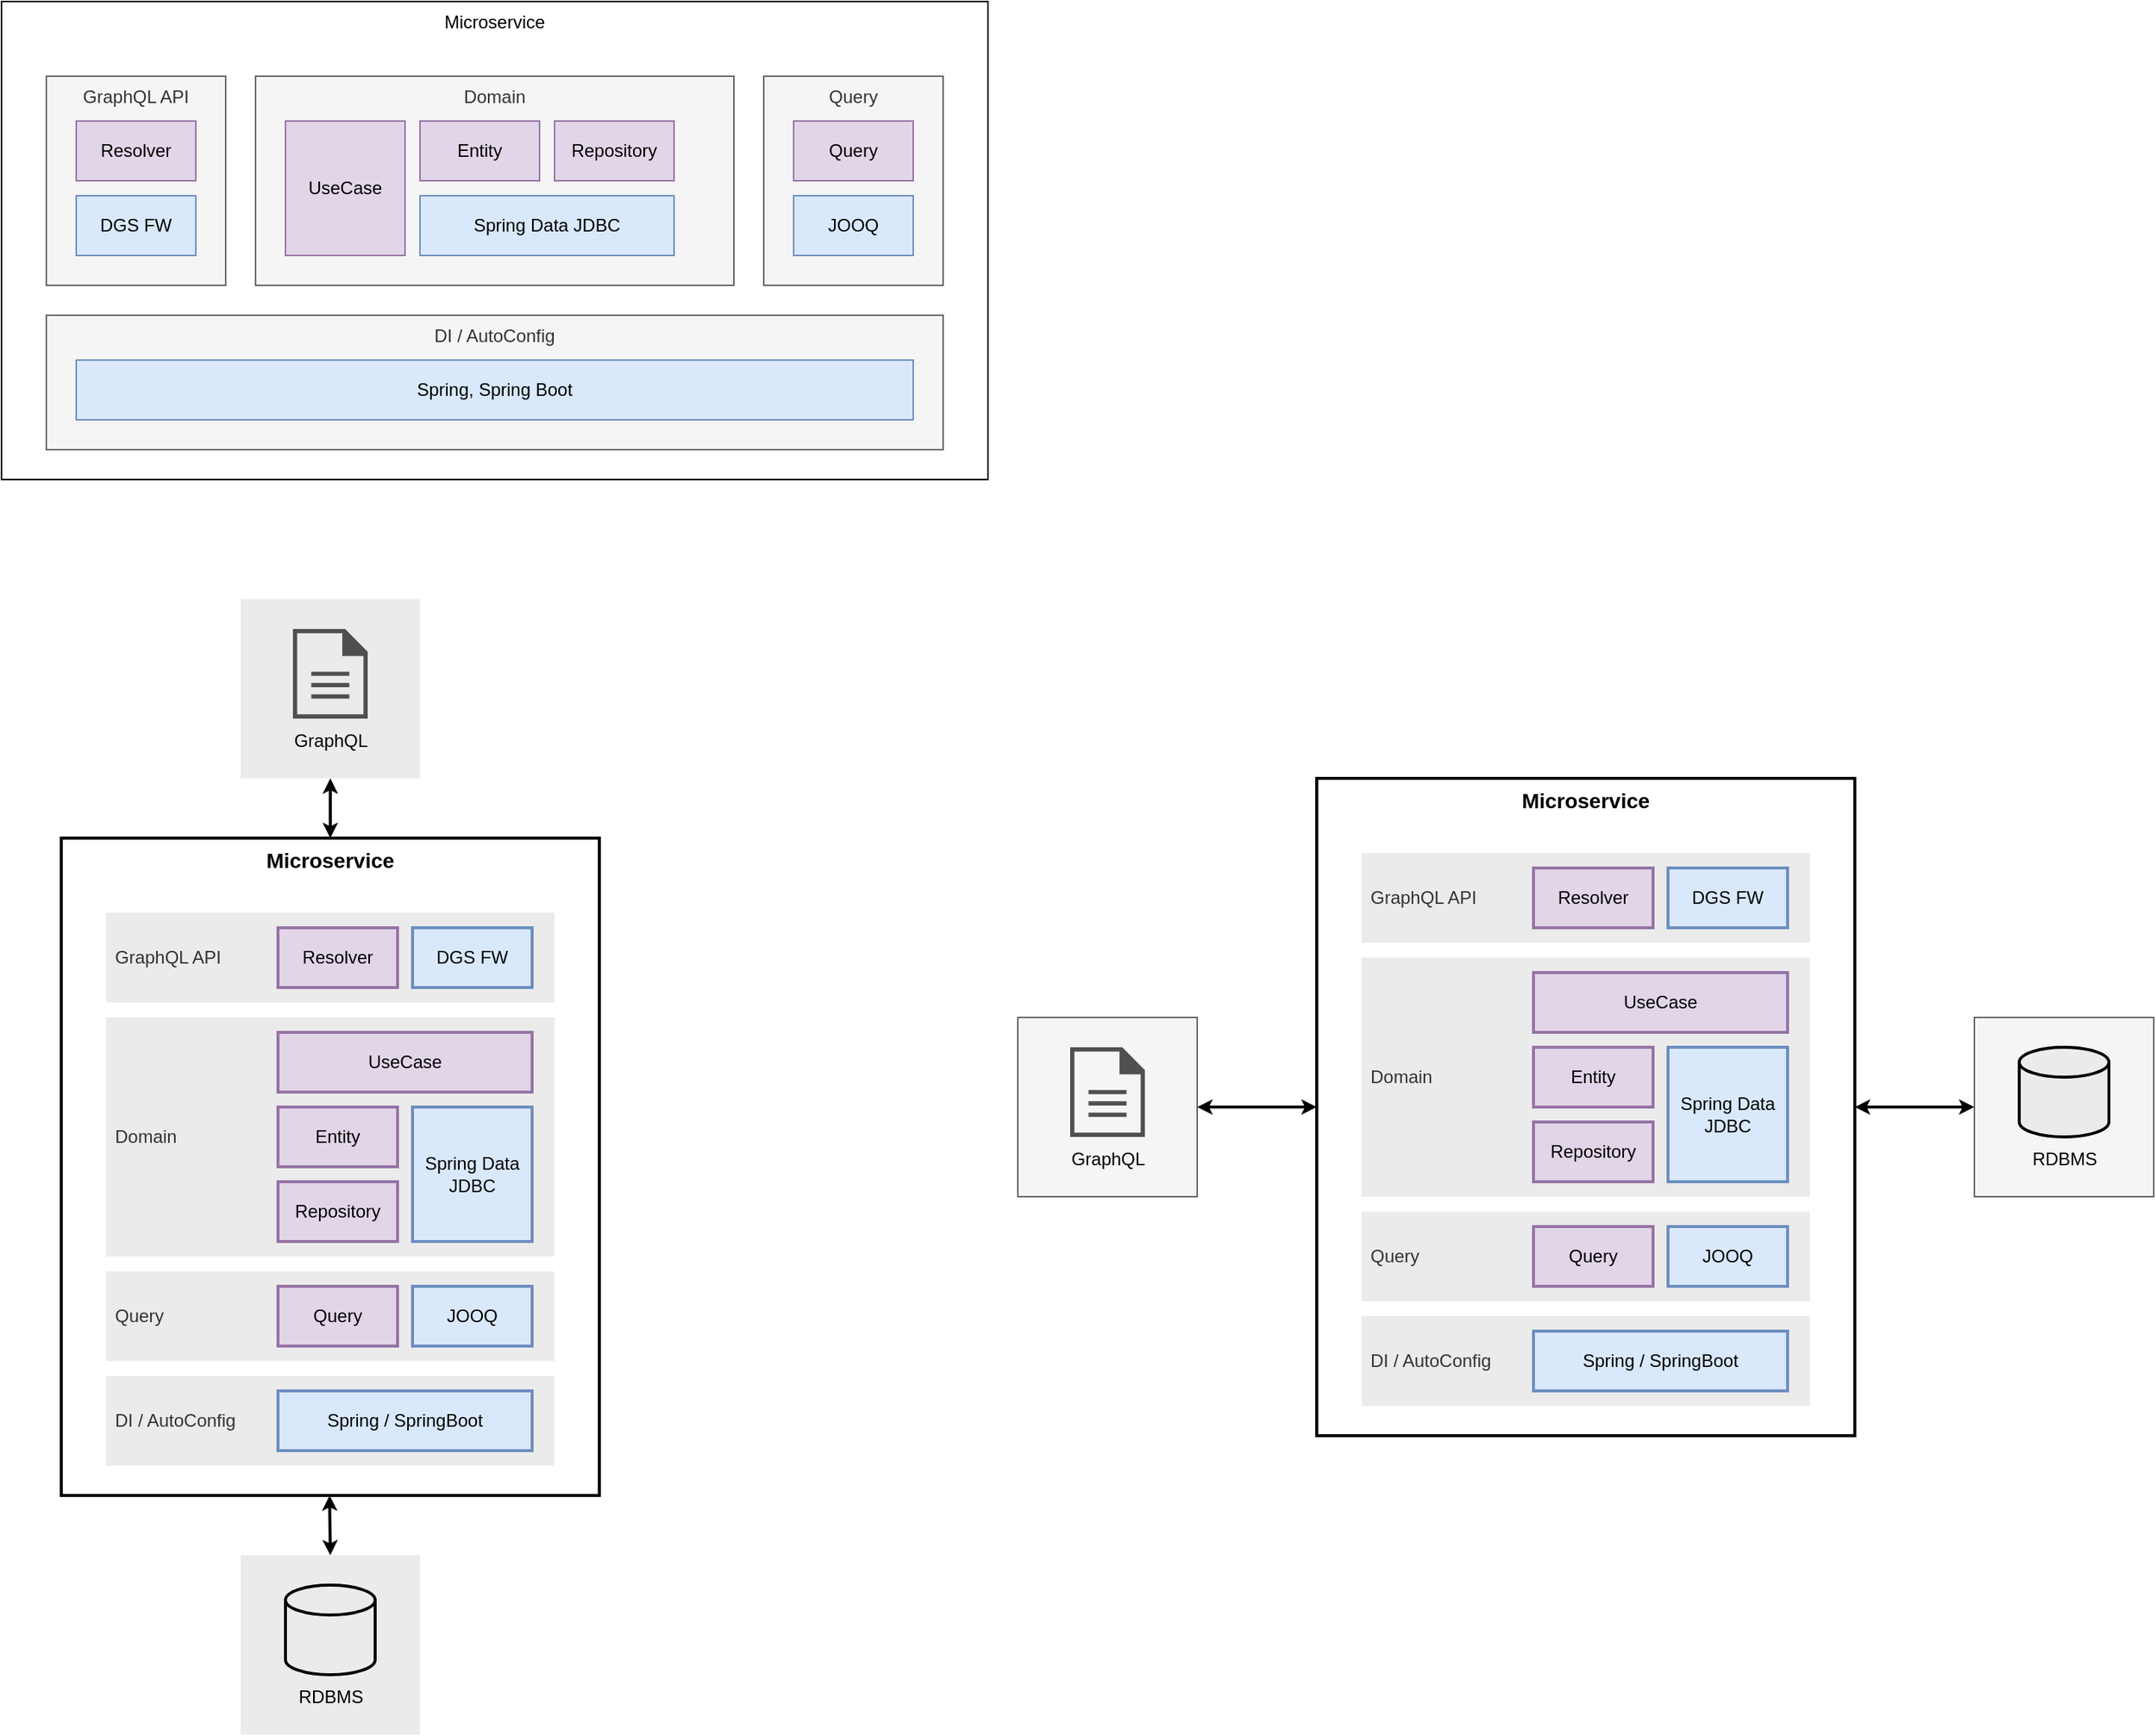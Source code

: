 <mxfile version="20.3.0" type="device"><diagram id="N22It2Evk9SwU8rXE5-1" name="ページ1"><mxGraphModel dx="2574" dy="1523" grid="1" gridSize="10" guides="1" tooltips="1" connect="1" arrows="1" fold="1" page="1" pageScale="1" pageWidth="827" pageHeight="1169" math="0" shadow="0"><root><mxCell id="0"/><mxCell id="1" parent="0"/><mxCell id="_B6j9yBBclW9e-eRk0EK-63" value="" style="rounded=0;whiteSpace=wrap;html=1;horizontal=1;verticalAlign=middle;arcSize=4;fillColor=#EBEBEB;fontColor=#333333;strokeColor=none;align=left;spacingLeft=4;" vertex="1" parent="1"><mxGeometry x="280" y="440" width="120" height="120" as="geometry"/></mxCell><mxCell id="_B6j9yBBclW9e-eRk0EK-25" value="Microservice" style="rounded=0;whiteSpace=wrap;html=1;horizontal=1;verticalAlign=top;arcSize=2;" vertex="1" parent="1"><mxGeometry x="120" y="40" width="660" height="320" as="geometry"/></mxCell><mxCell id="_B6j9yBBclW9e-eRk0EK-16" value="GraphQL API" style="rounded=0;whiteSpace=wrap;html=1;horizontal=1;verticalAlign=top;arcSize=4;fillColor=#f5f5f5;fontColor=#333333;strokeColor=#666666;" vertex="1" parent="1"><mxGeometry x="150" y="90" width="120" height="140" as="geometry"/></mxCell><mxCell id="EQk0dRymin_CHxJ84gnn-6" value="Resolver" style="rounded=0;whiteSpace=wrap;html=1;fillColor=#e1d5e7;strokeColor=#9673a6;" parent="1" vertex="1"><mxGeometry x="170" y="120" width="80" height="40" as="geometry"/></mxCell><mxCell id="_B6j9yBBclW9e-eRk0EK-1" value="DGS FW" style="rounded=0;whiteSpace=wrap;html=1;fillColor=#dae8fc;strokeColor=#6c8ebf;" vertex="1" parent="1"><mxGeometry x="170" y="170" width="80" height="40" as="geometry"/></mxCell><mxCell id="_B6j9yBBclW9e-eRk0EK-17" value="Domain" style="rounded=0;whiteSpace=wrap;html=1;horizontal=1;verticalAlign=top;arcSize=4;fillColor=#f5f5f5;fontColor=#333333;strokeColor=#666666;" vertex="1" parent="1"><mxGeometry x="290" y="90" width="320" height="140" as="geometry"/></mxCell><mxCell id="_B6j9yBBclW9e-eRk0EK-4" value="UseCase" style="rounded=0;whiteSpace=wrap;html=1;fillColor=#e1d5e7;strokeColor=#9673a6;" vertex="1" parent="1"><mxGeometry x="310" y="120" width="80" height="90" as="geometry"/></mxCell><mxCell id="_B6j9yBBclW9e-eRk0EK-7" value="Entity" style="rounded=0;whiteSpace=wrap;html=1;fillColor=#e1d5e7;strokeColor=#9673a6;" vertex="1" parent="1"><mxGeometry x="400" y="120" width="80" height="40" as="geometry"/></mxCell><mxCell id="_B6j9yBBclW9e-eRk0EK-8" value="Repository" style="rounded=0;whiteSpace=wrap;html=1;fillColor=#e1d5e7;strokeColor=#9673a6;" vertex="1" parent="1"><mxGeometry x="490" y="120" width="80" height="40" as="geometry"/></mxCell><mxCell id="_B6j9yBBclW9e-eRk0EK-10" value="Spring Data JDBC" style="rounded=0;whiteSpace=wrap;html=1;fillColor=#dae8fc;strokeColor=#6c8ebf;" vertex="1" parent="1"><mxGeometry x="400" y="170" width="170" height="40" as="geometry"/></mxCell><mxCell id="_B6j9yBBclW9e-eRk0EK-22" value="Query" style="rounded=0;whiteSpace=wrap;html=1;horizontal=1;verticalAlign=top;arcSize=4;fillColor=#f5f5f5;fontColor=#333333;strokeColor=#666666;" vertex="1" parent="1"><mxGeometry x="630" y="90" width="120" height="140" as="geometry"/></mxCell><mxCell id="_B6j9yBBclW9e-eRk0EK-23" value="Query" style="rounded=0;whiteSpace=wrap;html=1;fillColor=#e1d5e7;strokeColor=#9673a6;" vertex="1" parent="1"><mxGeometry x="650" y="120" width="80" height="40" as="geometry"/></mxCell><mxCell id="_B6j9yBBclW9e-eRk0EK-24" value="JOOQ" style="rounded=0;whiteSpace=wrap;html=1;fillColor=#dae8fc;strokeColor=#6c8ebf;" vertex="1" parent="1"><mxGeometry x="650" y="170" width="80" height="40" as="geometry"/></mxCell><mxCell id="_B6j9yBBclW9e-eRk0EK-26" value="Microservice" style="rounded=0;whiteSpace=wrap;html=1;horizontal=1;verticalAlign=top;arcSize=2;strokeWidth=2;fontSize=14;fontStyle=1" vertex="1" parent="1"><mxGeometry x="160" y="600" width="360" height="440" as="geometry"/></mxCell><mxCell id="_B6j9yBBclW9e-eRk0EK-27" value="GraphQL API" style="rounded=0;whiteSpace=wrap;html=1;horizontal=1;verticalAlign=middle;arcSize=4;fillColor=#EBEBEB;strokeColor=none;align=left;labelBackgroundColor=none;fontColor=#333333;spacingLeft=4;strokeWidth=2;" vertex="1" parent="1"><mxGeometry x="190" y="650" width="300" height="60" as="geometry"/></mxCell><mxCell id="_B6j9yBBclW9e-eRk0EK-29" value="DGS FW" style="rounded=0;whiteSpace=wrap;html=1;fillColor=#dae8fc;strokeColor=#6c8ebf;strokeWidth=2;" vertex="1" parent="1"><mxGeometry x="395" y="660" width="80" height="40" as="geometry"/></mxCell><mxCell id="_B6j9yBBclW9e-eRk0EK-30" value="Domain" style="rounded=0;whiteSpace=wrap;html=1;horizontal=1;verticalAlign=middle;arcSize=4;fillColor=#EBEBEB;fontColor=#333333;strokeColor=none;align=left;spacingLeft=4;strokeWidth=2;" vertex="1" parent="1"><mxGeometry x="190" y="720" width="300" height="160" as="geometry"/></mxCell><mxCell id="_B6j9yBBclW9e-eRk0EK-31" value="UseCase" style="rounded=0;whiteSpace=wrap;html=1;fillColor=#e1d5e7;strokeColor=#9673a6;strokeWidth=2;" vertex="1" parent="1"><mxGeometry x="305" y="730" width="170" height="40" as="geometry"/></mxCell><mxCell id="_B6j9yBBclW9e-eRk0EK-32" value="Entity" style="rounded=0;whiteSpace=wrap;html=1;fillColor=#e1d5e7;strokeColor=#9673a6;strokeWidth=2;" vertex="1" parent="1"><mxGeometry x="305" y="780" width="80" height="40" as="geometry"/></mxCell><mxCell id="_B6j9yBBclW9e-eRk0EK-33" value="Repository" style="rounded=0;whiteSpace=wrap;html=1;fillColor=#e1d5e7;strokeColor=#9673a6;strokeWidth=2;" vertex="1" parent="1"><mxGeometry x="305" y="830" width="80" height="40" as="geometry"/></mxCell><mxCell id="_B6j9yBBclW9e-eRk0EK-39" value="Spring Data JDBC" style="rounded=0;whiteSpace=wrap;html=1;fillColor=#dae8fc;strokeColor=#6c8ebf;strokeWidth=2;" vertex="1" parent="1"><mxGeometry x="395" y="780" width="80" height="90" as="geometry"/></mxCell><mxCell id="_B6j9yBBclW9e-eRk0EK-41" value="Query" style="rounded=0;whiteSpace=wrap;html=1;horizontal=1;verticalAlign=middle;arcSize=4;fillColor=#EBEBEB;strokeColor=none;align=left;labelBackgroundColor=none;fontColor=#333333;spacingLeft=4;strokeWidth=2;" vertex="1" parent="1"><mxGeometry x="190" y="890" width="300" height="60" as="geometry"/></mxCell><mxCell id="_B6j9yBBclW9e-eRk0EK-42" value="JOOQ" style="rounded=0;whiteSpace=wrap;html=1;fillColor=#dae8fc;strokeColor=#6c8ebf;strokeWidth=2;" vertex="1" parent="1"><mxGeometry x="395" y="900" width="80" height="40" as="geometry"/></mxCell><mxCell id="_B6j9yBBclW9e-eRk0EK-43" value="Query" style="rounded=0;whiteSpace=wrap;html=1;fillColor=#e1d5e7;strokeColor=#9673a6;strokeWidth=2;" vertex="1" parent="1"><mxGeometry x="305" y="900" width="80" height="40" as="geometry"/></mxCell><mxCell id="_B6j9yBBclW9e-eRk0EK-46" value="DI / AutoConfig" style="rounded=0;whiteSpace=wrap;html=1;horizontal=1;verticalAlign=middle;arcSize=4;fillColor=#EBEBEB;strokeColor=none;align=left;labelBackgroundColor=none;fontColor=#333333;spacingLeft=4;strokeWidth=2;" vertex="1" parent="1"><mxGeometry x="190" y="960" width="300" height="60" as="geometry"/></mxCell><mxCell id="_B6j9yBBclW9e-eRk0EK-45" value="Spring / SpringBoot" style="rounded=0;whiteSpace=wrap;html=1;fillColor=#dae8fc;strokeColor=#6c8ebf;strokeWidth=2;" vertex="1" parent="1"><mxGeometry x="305" y="970" width="170" height="40" as="geometry"/></mxCell><mxCell id="_B6j9yBBclW9e-eRk0EK-47" value="DI / AutoConfig" style="rounded=0;whiteSpace=wrap;html=1;horizontal=1;verticalAlign=top;arcSize=4;fillColor=#f5f5f5;fontColor=#333333;strokeColor=#666666;" vertex="1" parent="1"><mxGeometry x="150" y="250" width="600" height="90" as="geometry"/></mxCell><mxCell id="_B6j9yBBclW9e-eRk0EK-14" value="Spring, Spring Boot" style="rounded=0;whiteSpace=wrap;html=1;fillColor=#dae8fc;strokeColor=#6c8ebf;" vertex="1" parent="1"><mxGeometry x="170" y="280" width="560" height="40" as="geometry"/></mxCell><mxCell id="_B6j9yBBclW9e-eRk0EK-48" value="" style="endArrow=classic;html=1;rounded=0;entryX=0.5;entryY=0;entryDx=0;entryDy=0;strokeWidth=2;endSize=4;startSize=4;startArrow=classic;startFill=1;" edge="1" parent="1" target="_B6j9yBBclW9e-eRk0EK-26"><mxGeometry width="50" height="50" relative="1" as="geometry"><mxPoint x="340" y="560" as="sourcePoint"/><mxPoint x="380" y="480" as="targetPoint"/></mxGeometry></mxCell><mxCell id="_B6j9yBBclW9e-eRk0EK-49" value="GraphQL" style="text;html=1;resizable=0;autosize=1;align=center;verticalAlign=middle;points=[];fillColor=none;strokeColor=none;rounded=0;labelBackgroundColor=none;" vertex="1" parent="1"><mxGeometry x="305" y="520" width="70" height="30" as="geometry"/></mxCell><mxCell id="_B6j9yBBclW9e-eRk0EK-53" value="" style="rounded=0;whiteSpace=wrap;html=1;horizontal=1;verticalAlign=middle;arcSize=4;fillColor=#EBEBEB;fontColor=#333333;strokeColor=none;align=left;spacingLeft=4;" vertex="1" parent="1"><mxGeometry x="280" y="1080" width="120" height="120" as="geometry"/></mxCell><mxCell id="_B6j9yBBclW9e-eRk0EK-54" value="" style="strokeWidth=2;html=1;shape=mxgraph.flowchart.database;whiteSpace=wrap;rounded=0;labelBackgroundColor=none;fillStyle=solid;fillColor=#EBEBEB;" vertex="1" parent="1"><mxGeometry x="310" y="1100" width="60" height="60" as="geometry"/></mxCell><mxCell id="_B6j9yBBclW9e-eRk0EK-55" value="RDBMS" style="text;html=1;align=center;verticalAlign=middle;resizable=0;points=[];autosize=1;strokeColor=none;fillColor=none;" vertex="1" parent="1"><mxGeometry x="305" y="1160" width="70" height="30" as="geometry"/></mxCell><mxCell id="_B6j9yBBclW9e-eRk0EK-56" value="" style="endArrow=classic;html=1;rounded=0;strokeWidth=2;endSize=4;startSize=4;startArrow=classic;startFill=1;" edge="1" parent="1"><mxGeometry width="50" height="50" relative="1" as="geometry"><mxPoint x="339.5" y="1040" as="sourcePoint"/><mxPoint x="340" y="1080" as="targetPoint"/></mxGeometry></mxCell><mxCell id="_B6j9yBBclW9e-eRk0EK-61" value="Resolver" style="rounded=0;whiteSpace=wrap;html=1;fillColor=#e1d5e7;strokeColor=#9673a6;strokeWidth=2;" vertex="1" parent="1"><mxGeometry x="305" y="660" width="80" height="40" as="geometry"/></mxCell><mxCell id="_B6j9yBBclW9e-eRk0EK-62" value="" style="sketch=0;pointerEvents=1;shadow=0;dashed=0;html=1;strokeColor=none;fillColor=#505050;labelPosition=center;verticalLabelPosition=bottom;verticalAlign=top;outlineConnect=0;align=center;shape=mxgraph.office.concepts.document;rounded=0;labelBackgroundColor=none;fillStyle=solid;strokeWidth=2;" vertex="1" parent="1"><mxGeometry x="315" y="460" width="50" height="60" as="geometry"/></mxCell><mxCell id="_B6j9yBBclW9e-eRk0EK-64" value="" style="rounded=0;whiteSpace=wrap;html=1;horizontal=1;verticalAlign=middle;arcSize=4;fillColor=#f5f5f5;fontColor=#333333;strokeColor=#666666;align=left;spacingLeft=4;" vertex="1" parent="1"><mxGeometry x="800" y="720" width="120" height="120" as="geometry"/></mxCell><mxCell id="_B6j9yBBclW9e-eRk0EK-65" value="Microservice" style="rounded=0;whiteSpace=wrap;html=1;horizontal=1;verticalAlign=top;arcSize=2;strokeWidth=2;fontSize=14;fontStyle=1" vertex="1" parent="1"><mxGeometry x="1000" y="560" width="360" height="440" as="geometry"/></mxCell><mxCell id="_B6j9yBBclW9e-eRk0EK-66" value="GraphQL API" style="rounded=0;whiteSpace=wrap;html=1;horizontal=1;verticalAlign=middle;arcSize=4;fillColor=#EBEBEB;strokeColor=none;align=left;labelBackgroundColor=none;fontColor=#333333;spacingLeft=4;strokeWidth=2;" vertex="1" parent="1"><mxGeometry x="1030" y="610" width="300" height="60" as="geometry"/></mxCell><mxCell id="_B6j9yBBclW9e-eRk0EK-67" value="DGS FW" style="rounded=0;whiteSpace=wrap;html=1;fillColor=#dae8fc;strokeColor=#6c8ebf;strokeWidth=2;" vertex="1" parent="1"><mxGeometry x="1235" y="620" width="80" height="40" as="geometry"/></mxCell><mxCell id="_B6j9yBBclW9e-eRk0EK-68" value="Domain" style="rounded=0;whiteSpace=wrap;html=1;horizontal=1;verticalAlign=middle;arcSize=4;fillColor=#EBEBEB;fontColor=#333333;strokeColor=none;align=left;spacingLeft=4;strokeWidth=2;" vertex="1" parent="1"><mxGeometry x="1030" y="680" width="300" height="160" as="geometry"/></mxCell><mxCell id="_B6j9yBBclW9e-eRk0EK-69" value="UseCase" style="rounded=0;whiteSpace=wrap;html=1;fillColor=#e1d5e7;strokeColor=#9673a6;strokeWidth=2;" vertex="1" parent="1"><mxGeometry x="1145" y="690" width="170" height="40" as="geometry"/></mxCell><mxCell id="_B6j9yBBclW9e-eRk0EK-70" value="Entity" style="rounded=0;whiteSpace=wrap;html=1;fillColor=#e1d5e7;strokeColor=#9673a6;strokeWidth=2;" vertex="1" parent="1"><mxGeometry x="1145" y="740" width="80" height="40" as="geometry"/></mxCell><mxCell id="_B6j9yBBclW9e-eRk0EK-71" value="Repository" style="rounded=0;whiteSpace=wrap;html=1;fillColor=#e1d5e7;strokeColor=#9673a6;strokeWidth=2;" vertex="1" parent="1"><mxGeometry x="1145" y="790" width="80" height="40" as="geometry"/></mxCell><mxCell id="_B6j9yBBclW9e-eRk0EK-72" value="Spring Data JDBC" style="rounded=0;whiteSpace=wrap;html=1;fillColor=#dae8fc;strokeColor=#6c8ebf;strokeWidth=2;" vertex="1" parent="1"><mxGeometry x="1235" y="740" width="80" height="90" as="geometry"/></mxCell><mxCell id="_B6j9yBBclW9e-eRk0EK-73" value="Query" style="rounded=0;whiteSpace=wrap;html=1;horizontal=1;verticalAlign=middle;arcSize=4;fillColor=#EBEBEB;strokeColor=none;align=left;labelBackgroundColor=none;fontColor=#333333;spacingLeft=4;strokeWidth=2;" vertex="1" parent="1"><mxGeometry x="1030" y="850" width="300" height="60" as="geometry"/></mxCell><mxCell id="_B6j9yBBclW9e-eRk0EK-74" value="JOOQ" style="rounded=0;whiteSpace=wrap;html=1;fillColor=#dae8fc;strokeColor=#6c8ebf;strokeWidth=2;" vertex="1" parent="1"><mxGeometry x="1235" y="860" width="80" height="40" as="geometry"/></mxCell><mxCell id="_B6j9yBBclW9e-eRk0EK-75" value="Query" style="rounded=0;whiteSpace=wrap;html=1;fillColor=#e1d5e7;strokeColor=#9673a6;strokeWidth=2;" vertex="1" parent="1"><mxGeometry x="1145" y="860" width="80" height="40" as="geometry"/></mxCell><mxCell id="_B6j9yBBclW9e-eRk0EK-76" value="DI / AutoConfig" style="rounded=0;whiteSpace=wrap;html=1;horizontal=1;verticalAlign=middle;arcSize=4;fillColor=#EBEBEB;strokeColor=none;align=left;labelBackgroundColor=none;fontColor=#333333;spacingLeft=4;strokeWidth=2;" vertex="1" parent="1"><mxGeometry x="1030" y="920" width="300" height="60" as="geometry"/></mxCell><mxCell id="_B6j9yBBclW9e-eRk0EK-77" value="Spring / SpringBoot" style="rounded=0;whiteSpace=wrap;html=1;fillColor=#dae8fc;strokeColor=#6c8ebf;strokeWidth=2;" vertex="1" parent="1"><mxGeometry x="1145" y="930" width="170" height="40" as="geometry"/></mxCell><mxCell id="_B6j9yBBclW9e-eRk0EK-78" value="" style="endArrow=classic;html=1;rounded=0;strokeWidth=2;endSize=4;startSize=4;startArrow=classic;startFill=1;exitX=1;exitY=0.5;exitDx=0;exitDy=0;entryX=0;entryY=0.5;entryDx=0;entryDy=0;" edge="1" target="_B6j9yBBclW9e-eRk0EK-65" parent="1" source="_B6j9yBBclW9e-eRk0EK-64"><mxGeometry width="50" height="50" relative="1" as="geometry"><mxPoint x="1190" y="540" as="sourcePoint"/><mxPoint x="850" y="590" as="targetPoint"/></mxGeometry></mxCell><mxCell id="_B6j9yBBclW9e-eRk0EK-79" value="GraphQL" style="text;html=1;resizable=0;autosize=1;align=center;verticalAlign=middle;points=[];fillColor=none;strokeColor=none;rounded=0;labelBackgroundColor=none;" vertex="1" parent="1"><mxGeometry x="825" y="800" width="70" height="30" as="geometry"/></mxCell><mxCell id="_B6j9yBBclW9e-eRk0EK-80" value="" style="rounded=0;whiteSpace=wrap;html=1;horizontal=1;verticalAlign=middle;arcSize=4;fillColor=#f5f5f5;fontColor=#333333;strokeColor=#666666;align=left;spacingLeft=4;" vertex="1" parent="1"><mxGeometry x="1440" y="720" width="120" height="120" as="geometry"/></mxCell><mxCell id="_B6j9yBBclW9e-eRk0EK-81" value="" style="strokeWidth=2;html=1;shape=mxgraph.flowchart.database;whiteSpace=wrap;rounded=0;labelBackgroundColor=none;fillStyle=solid;fillColor=#EBEBEB;" vertex="1" parent="1"><mxGeometry x="1470" y="740" width="60" height="60" as="geometry"/></mxCell><mxCell id="_B6j9yBBclW9e-eRk0EK-82" value="RDBMS" style="text;html=1;align=center;verticalAlign=middle;resizable=0;points=[];autosize=1;strokeColor=none;fillColor=none;" vertex="1" parent="1"><mxGeometry x="1465" y="800" width="70" height="30" as="geometry"/></mxCell><mxCell id="_B6j9yBBclW9e-eRk0EK-83" value="" style="endArrow=classic;html=1;rounded=0;strokeWidth=2;endSize=4;startSize=4;startArrow=classic;startFill=1;exitX=0;exitY=0.5;exitDx=0;exitDy=0;entryX=1;entryY=0.5;entryDx=0;entryDy=0;" edge="1" parent="1" source="_B6j9yBBclW9e-eRk0EK-80" target="_B6j9yBBclW9e-eRk0EK-65"><mxGeometry width="50" height="50" relative="1" as="geometry"><mxPoint x="1189.5" y="1020" as="sourcePoint"/><mxPoint x="1190" y="1060" as="targetPoint"/></mxGeometry></mxCell><mxCell id="_B6j9yBBclW9e-eRk0EK-84" value="Resolver" style="rounded=0;whiteSpace=wrap;html=1;fillColor=#e1d5e7;strokeColor=#9673a6;strokeWidth=2;" vertex="1" parent="1"><mxGeometry x="1145" y="620" width="80" height="40" as="geometry"/></mxCell><mxCell id="_B6j9yBBclW9e-eRk0EK-85" value="" style="sketch=0;pointerEvents=1;shadow=0;dashed=0;html=1;strokeColor=none;fillColor=#505050;labelPosition=center;verticalLabelPosition=bottom;verticalAlign=top;outlineConnect=0;align=center;shape=mxgraph.office.concepts.document;rounded=0;labelBackgroundColor=none;fillStyle=solid;strokeWidth=2;" vertex="1" parent="1"><mxGeometry x="835" y="740" width="50" height="60" as="geometry"/></mxCell></root></mxGraphModel></diagram></mxfile>